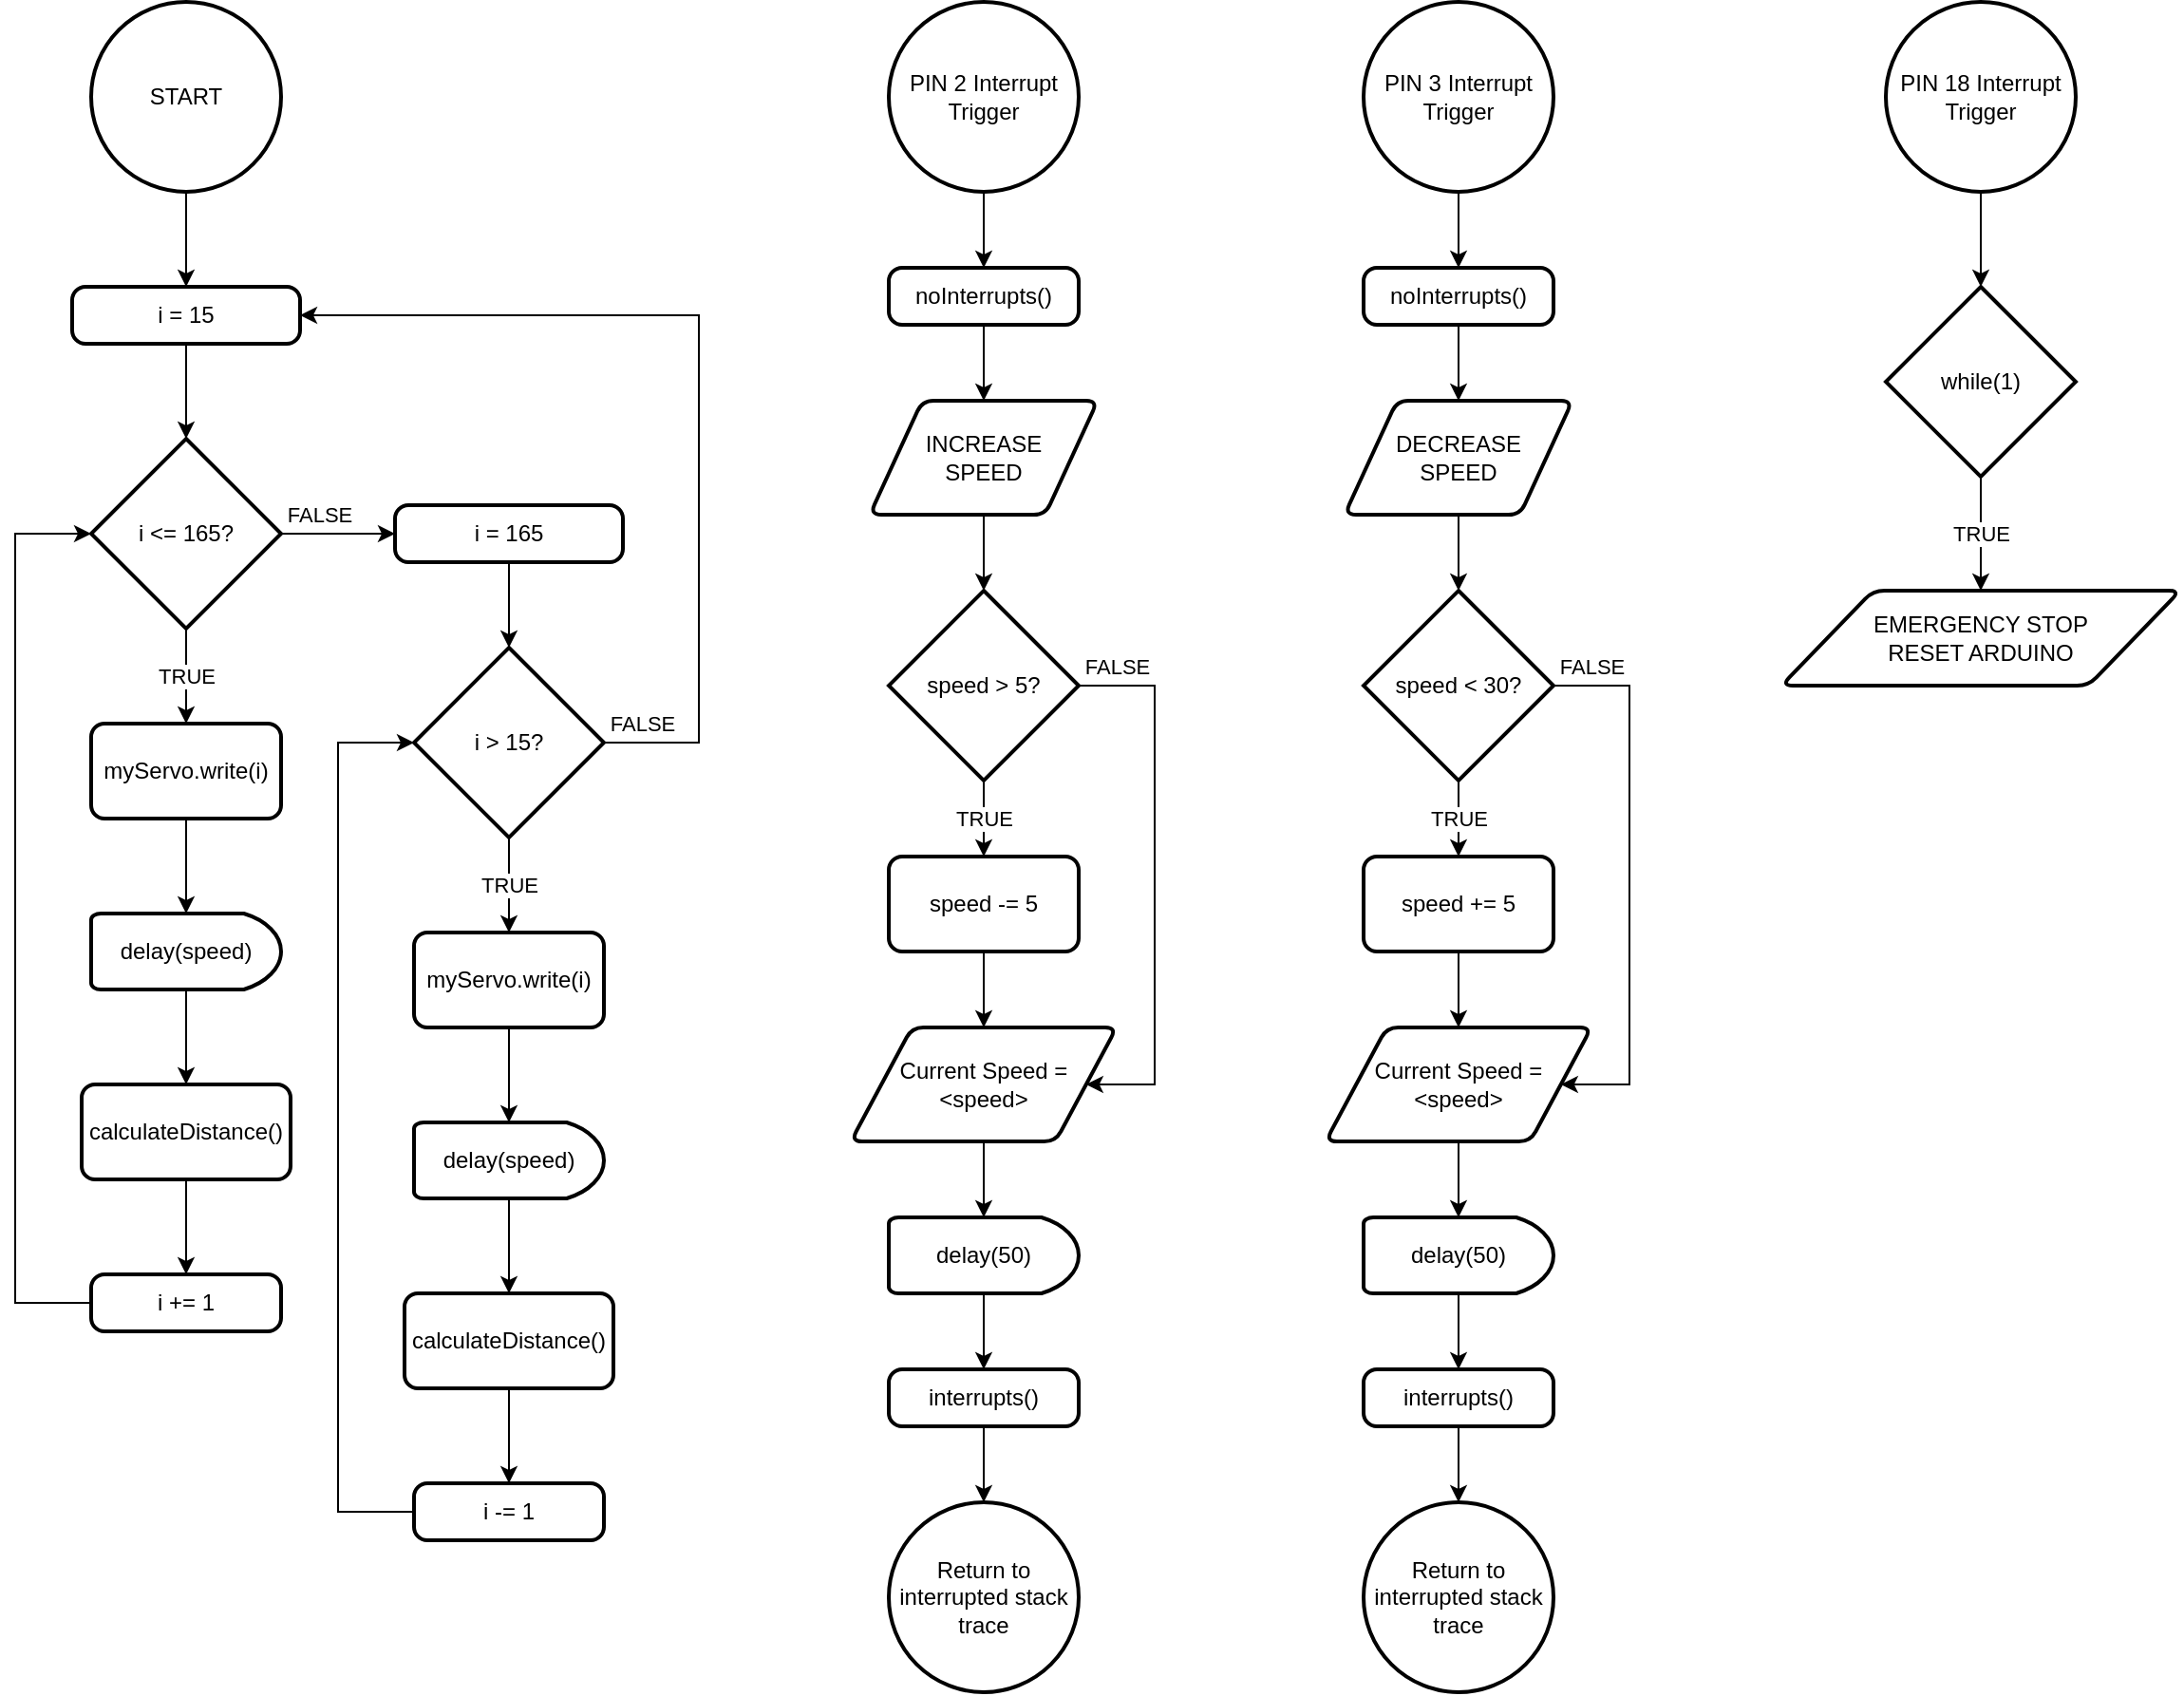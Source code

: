 <mxfile version="22.1.2" type="device">
  <diagram name="Page-1" id="S-rU_XcJzFlwvY9oErRq">
    <mxGraphModel dx="1434" dy="836" grid="1" gridSize="10" guides="1" tooltips="1" connect="1" arrows="1" fold="1" page="1" pageScale="1" pageWidth="850" pageHeight="1100" math="0" shadow="0">
      <root>
        <mxCell id="0" />
        <mxCell id="1" parent="0" />
        <mxCell id="5p9oLUML2Ly9SXRwogxm-4" value="" style="edgeStyle=orthogonalEdgeStyle;rounded=0;orthogonalLoop=1;jettySize=auto;html=1;" edge="1" parent="1" source="5p9oLUML2Ly9SXRwogxm-2" target="5p9oLUML2Ly9SXRwogxm-3">
          <mxGeometry relative="1" as="geometry" />
        </mxCell>
        <mxCell id="5p9oLUML2Ly9SXRwogxm-2" value="START" style="strokeWidth=2;html=1;shape=mxgraph.flowchart.start_2;whiteSpace=wrap;" vertex="1" parent="1">
          <mxGeometry x="320" y="10" width="100" height="100" as="geometry" />
        </mxCell>
        <mxCell id="5p9oLUML2Ly9SXRwogxm-6" value="" style="edgeStyle=orthogonalEdgeStyle;rounded=0;orthogonalLoop=1;jettySize=auto;html=1;" edge="1" parent="1" source="5p9oLUML2Ly9SXRwogxm-3" target="5p9oLUML2Ly9SXRwogxm-5">
          <mxGeometry relative="1" as="geometry" />
        </mxCell>
        <mxCell id="5p9oLUML2Ly9SXRwogxm-3" value="i = 15" style="rounded=1;whiteSpace=wrap;html=1;absoluteArcSize=1;arcSize=14;strokeWidth=2;" vertex="1" parent="1">
          <mxGeometry x="310" y="160" width="120" height="30" as="geometry" />
        </mxCell>
        <mxCell id="5p9oLUML2Ly9SXRwogxm-8" value="TRUE" style="edgeStyle=orthogonalEdgeStyle;rounded=0;orthogonalLoop=1;jettySize=auto;html=1;" edge="1" parent="1" source="5p9oLUML2Ly9SXRwogxm-5" target="5p9oLUML2Ly9SXRwogxm-7">
          <mxGeometry relative="1" as="geometry" />
        </mxCell>
        <mxCell id="5p9oLUML2Ly9SXRwogxm-18" value="FALSE" style="edgeStyle=orthogonalEdgeStyle;rounded=0;orthogonalLoop=1;jettySize=auto;html=1;" edge="1" parent="1" source="5p9oLUML2Ly9SXRwogxm-5" target="5p9oLUML2Ly9SXRwogxm-17">
          <mxGeometry x="-0.333" y="10" relative="1" as="geometry">
            <mxPoint as="offset" />
          </mxGeometry>
        </mxCell>
        <mxCell id="5p9oLUML2Ly9SXRwogxm-5" value="i &amp;lt;= 165?" style="strokeWidth=2;html=1;shape=mxgraph.flowchart.decision;whiteSpace=wrap;" vertex="1" parent="1">
          <mxGeometry x="320" y="240" width="100" height="100" as="geometry" />
        </mxCell>
        <mxCell id="5p9oLUML2Ly9SXRwogxm-10" value="" style="edgeStyle=orthogonalEdgeStyle;rounded=0;orthogonalLoop=1;jettySize=auto;html=1;" edge="1" parent="1" source="5p9oLUML2Ly9SXRwogxm-7" target="5p9oLUML2Ly9SXRwogxm-9">
          <mxGeometry relative="1" as="geometry" />
        </mxCell>
        <mxCell id="5p9oLUML2Ly9SXRwogxm-7" value="myServo.write(i)" style="rounded=1;whiteSpace=wrap;html=1;absoluteArcSize=1;arcSize=14;strokeWidth=2;" vertex="1" parent="1">
          <mxGeometry x="320" y="390" width="100" height="50" as="geometry" />
        </mxCell>
        <mxCell id="5p9oLUML2Ly9SXRwogxm-12" value="" style="edgeStyle=orthogonalEdgeStyle;rounded=0;orthogonalLoop=1;jettySize=auto;html=1;" edge="1" parent="1" source="5p9oLUML2Ly9SXRwogxm-9" target="5p9oLUML2Ly9SXRwogxm-11">
          <mxGeometry relative="1" as="geometry" />
        </mxCell>
        <mxCell id="5p9oLUML2Ly9SXRwogxm-9" value="delay(speed)" style="strokeWidth=2;html=1;shape=mxgraph.flowchart.delay;whiteSpace=wrap;" vertex="1" parent="1">
          <mxGeometry x="320" y="490" width="100" height="40" as="geometry" />
        </mxCell>
        <mxCell id="5p9oLUML2Ly9SXRwogxm-14" value="" style="edgeStyle=orthogonalEdgeStyle;rounded=0;orthogonalLoop=1;jettySize=auto;html=1;" edge="1" parent="1" source="5p9oLUML2Ly9SXRwogxm-11" target="5p9oLUML2Ly9SXRwogxm-13">
          <mxGeometry relative="1" as="geometry" />
        </mxCell>
        <mxCell id="5p9oLUML2Ly9SXRwogxm-11" value="calculateDistance()" style="rounded=1;whiteSpace=wrap;html=1;absoluteArcSize=1;arcSize=14;strokeWidth=2;" vertex="1" parent="1">
          <mxGeometry x="315" y="580" width="110" height="50" as="geometry" />
        </mxCell>
        <mxCell id="5p9oLUML2Ly9SXRwogxm-13" value="i += 1" style="rounded=1;whiteSpace=wrap;html=1;absoluteArcSize=1;arcSize=14;strokeWidth=2;" vertex="1" parent="1">
          <mxGeometry x="320" y="680" width="100" height="30" as="geometry" />
        </mxCell>
        <mxCell id="5p9oLUML2Ly9SXRwogxm-16" style="edgeStyle=orthogonalEdgeStyle;rounded=0;orthogonalLoop=1;jettySize=auto;html=1;entryX=0;entryY=0.5;entryDx=0;entryDy=0;entryPerimeter=0;" edge="1" parent="1" source="5p9oLUML2Ly9SXRwogxm-13" target="5p9oLUML2Ly9SXRwogxm-5">
          <mxGeometry relative="1" as="geometry">
            <Array as="points">
              <mxPoint x="280" y="695" />
              <mxPoint x="280" y="290" />
            </Array>
          </mxGeometry>
        </mxCell>
        <mxCell id="5p9oLUML2Ly9SXRwogxm-35" value="" style="edgeStyle=orthogonalEdgeStyle;rounded=0;orthogonalLoop=1;jettySize=auto;html=1;" edge="1" parent="1" source="5p9oLUML2Ly9SXRwogxm-17" target="5p9oLUML2Ly9SXRwogxm-19">
          <mxGeometry relative="1" as="geometry" />
        </mxCell>
        <mxCell id="5p9oLUML2Ly9SXRwogxm-17" value="i = 165" style="rounded=1;whiteSpace=wrap;html=1;absoluteArcSize=1;arcSize=14;strokeWidth=2;" vertex="1" parent="1">
          <mxGeometry x="480" y="275" width="120" height="30" as="geometry" />
        </mxCell>
        <mxCell id="5p9oLUML2Ly9SXRwogxm-28" value="TRUE" style="edgeStyle=orthogonalEdgeStyle;rounded=0;orthogonalLoop=1;jettySize=auto;html=1;" edge="1" parent="1" source="5p9oLUML2Ly9SXRwogxm-19" target="5p9oLUML2Ly9SXRwogxm-22">
          <mxGeometry relative="1" as="geometry" />
        </mxCell>
        <mxCell id="5p9oLUML2Ly9SXRwogxm-37" value="FALSE" style="edgeStyle=orthogonalEdgeStyle;rounded=0;orthogonalLoop=1;jettySize=auto;html=1;entryX=1;entryY=0.5;entryDx=0;entryDy=0;" edge="1" parent="1" source="5p9oLUML2Ly9SXRwogxm-19" target="5p9oLUML2Ly9SXRwogxm-3">
          <mxGeometry x="-0.917" y="10" relative="1" as="geometry">
            <Array as="points">
              <mxPoint x="640" y="400" />
              <mxPoint x="640" y="175" />
            </Array>
            <mxPoint as="offset" />
          </mxGeometry>
        </mxCell>
        <mxCell id="5p9oLUML2Ly9SXRwogxm-19" value="i &amp;gt; 15?" style="strokeWidth=2;html=1;shape=mxgraph.flowchart.decision;whiteSpace=wrap;" vertex="1" parent="1">
          <mxGeometry x="490" y="350" width="100" height="100" as="geometry" />
        </mxCell>
        <mxCell id="5p9oLUML2Ly9SXRwogxm-21" value="" style="edgeStyle=orthogonalEdgeStyle;rounded=0;orthogonalLoop=1;jettySize=auto;html=1;" edge="1" parent="1" source="5p9oLUML2Ly9SXRwogxm-22" target="5p9oLUML2Ly9SXRwogxm-24">
          <mxGeometry relative="1" as="geometry" />
        </mxCell>
        <mxCell id="5p9oLUML2Ly9SXRwogxm-22" value="myServo.write(i)" style="rounded=1;whiteSpace=wrap;html=1;absoluteArcSize=1;arcSize=14;strokeWidth=2;" vertex="1" parent="1">
          <mxGeometry x="490" y="500" width="100" height="50" as="geometry" />
        </mxCell>
        <mxCell id="5p9oLUML2Ly9SXRwogxm-23" value="" style="edgeStyle=orthogonalEdgeStyle;rounded=0;orthogonalLoop=1;jettySize=auto;html=1;" edge="1" parent="1" source="5p9oLUML2Ly9SXRwogxm-24" target="5p9oLUML2Ly9SXRwogxm-26">
          <mxGeometry relative="1" as="geometry" />
        </mxCell>
        <mxCell id="5p9oLUML2Ly9SXRwogxm-24" value="delay(speed)" style="strokeWidth=2;html=1;shape=mxgraph.flowchart.delay;whiteSpace=wrap;" vertex="1" parent="1">
          <mxGeometry x="490" y="600" width="100" height="40" as="geometry" />
        </mxCell>
        <mxCell id="5p9oLUML2Ly9SXRwogxm-25" value="" style="edgeStyle=orthogonalEdgeStyle;rounded=0;orthogonalLoop=1;jettySize=auto;html=1;" edge="1" parent="1" source="5p9oLUML2Ly9SXRwogxm-26" target="5p9oLUML2Ly9SXRwogxm-27">
          <mxGeometry relative="1" as="geometry" />
        </mxCell>
        <mxCell id="5p9oLUML2Ly9SXRwogxm-26" value="calculateDistance()" style="rounded=1;whiteSpace=wrap;html=1;absoluteArcSize=1;arcSize=14;strokeWidth=2;" vertex="1" parent="1">
          <mxGeometry x="485" y="690" width="110" height="50" as="geometry" />
        </mxCell>
        <mxCell id="5p9oLUML2Ly9SXRwogxm-27" value="i -= 1" style="rounded=1;whiteSpace=wrap;html=1;absoluteArcSize=1;arcSize=14;strokeWidth=2;" vertex="1" parent="1">
          <mxGeometry x="490" y="790" width="100" height="30" as="geometry" />
        </mxCell>
        <mxCell id="5p9oLUML2Ly9SXRwogxm-40" style="edgeStyle=orthogonalEdgeStyle;rounded=0;orthogonalLoop=1;jettySize=auto;html=1;entryX=0.5;entryY=0;entryDx=0;entryDy=0;" edge="1" parent="1" source="5p9oLUML2Ly9SXRwogxm-30" target="5p9oLUML2Ly9SXRwogxm-32">
          <mxGeometry relative="1" as="geometry" />
        </mxCell>
        <mxCell id="5p9oLUML2Ly9SXRwogxm-30" value="PIN 2 Interrupt Trigger" style="strokeWidth=2;html=1;shape=mxgraph.flowchart.start_2;whiteSpace=wrap;" vertex="1" parent="1">
          <mxGeometry x="740" y="10" width="100" height="100" as="geometry" />
        </mxCell>
        <mxCell id="5p9oLUML2Ly9SXRwogxm-41" style="edgeStyle=orthogonalEdgeStyle;rounded=0;orthogonalLoop=1;jettySize=auto;html=1;entryX=0.5;entryY=0;entryDx=0;entryDy=0;" edge="1" parent="1" source="5p9oLUML2Ly9SXRwogxm-32" target="5p9oLUML2Ly9SXRwogxm-34">
          <mxGeometry relative="1" as="geometry" />
        </mxCell>
        <mxCell id="5p9oLUML2Ly9SXRwogxm-32" value="noInterrupts()" style="rounded=1;whiteSpace=wrap;html=1;absoluteArcSize=1;arcSize=14;strokeWidth=2;" vertex="1" parent="1">
          <mxGeometry x="740" y="150" width="100" height="30" as="geometry" />
        </mxCell>
        <mxCell id="5p9oLUML2Ly9SXRwogxm-44" value="TRUE" style="edgeStyle=orthogonalEdgeStyle;rounded=0;orthogonalLoop=1;jettySize=auto;html=1;" edge="1" parent="1" source="5p9oLUML2Ly9SXRwogxm-33" target="5p9oLUML2Ly9SXRwogxm-43">
          <mxGeometry relative="1" as="geometry" />
        </mxCell>
        <mxCell id="5p9oLUML2Ly9SXRwogxm-47" value="FALSE" style="edgeStyle=orthogonalEdgeStyle;rounded=0;orthogonalLoop=1;jettySize=auto;html=1;entryX=1;entryY=0.5;entryDx=0;entryDy=0;" edge="1" parent="1" source="5p9oLUML2Ly9SXRwogxm-33" target="5p9oLUML2Ly9SXRwogxm-45">
          <mxGeometry x="-0.862" y="10" relative="1" as="geometry">
            <Array as="points">
              <mxPoint x="880" y="370" />
              <mxPoint x="880" y="580" />
            </Array>
            <mxPoint as="offset" />
          </mxGeometry>
        </mxCell>
        <mxCell id="5p9oLUML2Ly9SXRwogxm-33" value="speed &amp;gt; 5?" style="strokeWidth=2;html=1;shape=mxgraph.flowchart.decision;whiteSpace=wrap;" vertex="1" parent="1">
          <mxGeometry x="740" y="320" width="100" height="100" as="geometry" />
        </mxCell>
        <mxCell id="5p9oLUML2Ly9SXRwogxm-34" value="INCREASE &lt;br&gt;SPEED" style="shape=parallelogram;html=1;strokeWidth=2;perimeter=parallelogramPerimeter;whiteSpace=wrap;rounded=1;arcSize=12;size=0.23;" vertex="1" parent="1">
          <mxGeometry x="730" y="220" width="120" height="60" as="geometry" />
        </mxCell>
        <mxCell id="5p9oLUML2Ly9SXRwogxm-36" style="edgeStyle=orthogonalEdgeStyle;rounded=0;orthogonalLoop=1;jettySize=auto;html=1;entryX=0;entryY=0.5;entryDx=0;entryDy=0;entryPerimeter=0;" edge="1" parent="1" source="5p9oLUML2Ly9SXRwogxm-27" target="5p9oLUML2Ly9SXRwogxm-19">
          <mxGeometry relative="1" as="geometry">
            <Array as="points">
              <mxPoint x="450" y="805" />
              <mxPoint x="450" y="400" />
            </Array>
          </mxGeometry>
        </mxCell>
        <mxCell id="5p9oLUML2Ly9SXRwogxm-42" style="edgeStyle=orthogonalEdgeStyle;rounded=0;orthogonalLoop=1;jettySize=auto;html=1;entryX=0.5;entryY=0;entryDx=0;entryDy=0;entryPerimeter=0;" edge="1" parent="1" source="5p9oLUML2Ly9SXRwogxm-34" target="5p9oLUML2Ly9SXRwogxm-33">
          <mxGeometry relative="1" as="geometry" />
        </mxCell>
        <mxCell id="5p9oLUML2Ly9SXRwogxm-46" value="" style="edgeStyle=orthogonalEdgeStyle;rounded=0;orthogonalLoop=1;jettySize=auto;html=1;" edge="1" parent="1" source="5p9oLUML2Ly9SXRwogxm-43" target="5p9oLUML2Ly9SXRwogxm-45">
          <mxGeometry relative="1" as="geometry" />
        </mxCell>
        <mxCell id="5p9oLUML2Ly9SXRwogxm-43" value="speed -= 5" style="rounded=1;whiteSpace=wrap;html=1;absoluteArcSize=1;arcSize=14;strokeWidth=2;" vertex="1" parent="1">
          <mxGeometry x="740" y="460" width="100" height="50" as="geometry" />
        </mxCell>
        <mxCell id="5p9oLUML2Ly9SXRwogxm-49" value="" style="edgeStyle=orthogonalEdgeStyle;rounded=0;orthogonalLoop=1;jettySize=auto;html=1;" edge="1" parent="1" source="5p9oLUML2Ly9SXRwogxm-45" target="5p9oLUML2Ly9SXRwogxm-48">
          <mxGeometry relative="1" as="geometry" />
        </mxCell>
        <mxCell id="5p9oLUML2Ly9SXRwogxm-45" value="Current Speed = &amp;lt;speed&amp;gt;" style="shape=parallelogram;html=1;strokeWidth=2;perimeter=parallelogramPerimeter;whiteSpace=wrap;rounded=1;arcSize=12;size=0.23;" vertex="1" parent="1">
          <mxGeometry x="720" y="550" width="140" height="60" as="geometry" />
        </mxCell>
        <mxCell id="5p9oLUML2Ly9SXRwogxm-51" value="" style="edgeStyle=orthogonalEdgeStyle;rounded=0;orthogonalLoop=1;jettySize=auto;html=1;" edge="1" parent="1" source="5p9oLUML2Ly9SXRwogxm-48" target="5p9oLUML2Ly9SXRwogxm-50">
          <mxGeometry relative="1" as="geometry" />
        </mxCell>
        <mxCell id="5p9oLUML2Ly9SXRwogxm-48" value="delay(50)" style="strokeWidth=2;html=1;shape=mxgraph.flowchart.delay;whiteSpace=wrap;" vertex="1" parent="1">
          <mxGeometry x="740" y="650" width="100" height="40" as="geometry" />
        </mxCell>
        <mxCell id="5p9oLUML2Ly9SXRwogxm-53" value="" style="edgeStyle=orthogonalEdgeStyle;rounded=0;orthogonalLoop=1;jettySize=auto;html=1;" edge="1" parent="1" source="5p9oLUML2Ly9SXRwogxm-50" target="5p9oLUML2Ly9SXRwogxm-52">
          <mxGeometry relative="1" as="geometry" />
        </mxCell>
        <mxCell id="5p9oLUML2Ly9SXRwogxm-50" value="interrupts()" style="rounded=1;whiteSpace=wrap;html=1;absoluteArcSize=1;arcSize=14;strokeWidth=2;" vertex="1" parent="1">
          <mxGeometry x="740" y="730" width="100" height="30" as="geometry" />
        </mxCell>
        <mxCell id="5p9oLUML2Ly9SXRwogxm-52" value="Return to interrupted stack trace" style="strokeWidth=2;html=1;shape=mxgraph.flowchart.start_2;whiteSpace=wrap;" vertex="1" parent="1">
          <mxGeometry x="740" y="800" width="100" height="100" as="geometry" />
        </mxCell>
        <mxCell id="5p9oLUML2Ly9SXRwogxm-54" style="edgeStyle=orthogonalEdgeStyle;rounded=0;orthogonalLoop=1;jettySize=auto;html=1;entryX=0.5;entryY=0;entryDx=0;entryDy=0;" edge="1" parent="1" source="5p9oLUML2Ly9SXRwogxm-55" target="5p9oLUML2Ly9SXRwogxm-57">
          <mxGeometry relative="1" as="geometry" />
        </mxCell>
        <mxCell id="5p9oLUML2Ly9SXRwogxm-55" value="PIN 3 Interrupt Trigger" style="strokeWidth=2;html=1;shape=mxgraph.flowchart.start_2;whiteSpace=wrap;" vertex="1" parent="1">
          <mxGeometry x="990" y="10" width="100" height="100" as="geometry" />
        </mxCell>
        <mxCell id="5p9oLUML2Ly9SXRwogxm-56" style="edgeStyle=orthogonalEdgeStyle;rounded=0;orthogonalLoop=1;jettySize=auto;html=1;entryX=0.5;entryY=0;entryDx=0;entryDy=0;" edge="1" parent="1" source="5p9oLUML2Ly9SXRwogxm-57" target="5p9oLUML2Ly9SXRwogxm-61">
          <mxGeometry relative="1" as="geometry" />
        </mxCell>
        <mxCell id="5p9oLUML2Ly9SXRwogxm-57" value="noInterrupts()" style="rounded=1;whiteSpace=wrap;html=1;absoluteArcSize=1;arcSize=14;strokeWidth=2;" vertex="1" parent="1">
          <mxGeometry x="990" y="150" width="100" height="30" as="geometry" />
        </mxCell>
        <mxCell id="5p9oLUML2Ly9SXRwogxm-58" value="TRUE" style="edgeStyle=orthogonalEdgeStyle;rounded=0;orthogonalLoop=1;jettySize=auto;html=1;" edge="1" parent="1" source="5p9oLUML2Ly9SXRwogxm-60" target="5p9oLUML2Ly9SXRwogxm-64">
          <mxGeometry relative="1" as="geometry" />
        </mxCell>
        <mxCell id="5p9oLUML2Ly9SXRwogxm-59" value="FALSE" style="edgeStyle=orthogonalEdgeStyle;rounded=0;orthogonalLoop=1;jettySize=auto;html=1;entryX=1;entryY=0.5;entryDx=0;entryDy=0;" edge="1" parent="1" source="5p9oLUML2Ly9SXRwogxm-60" target="5p9oLUML2Ly9SXRwogxm-66">
          <mxGeometry x="-0.862" y="10" relative="1" as="geometry">
            <Array as="points">
              <mxPoint x="1130" y="370" />
              <mxPoint x="1130" y="580" />
            </Array>
            <mxPoint as="offset" />
          </mxGeometry>
        </mxCell>
        <mxCell id="5p9oLUML2Ly9SXRwogxm-60" value="speed &amp;lt; 30?" style="strokeWidth=2;html=1;shape=mxgraph.flowchart.decision;whiteSpace=wrap;" vertex="1" parent="1">
          <mxGeometry x="990" y="320" width="100" height="100" as="geometry" />
        </mxCell>
        <mxCell id="5p9oLUML2Ly9SXRwogxm-61" value="DECREASE &lt;br&gt;SPEED" style="shape=parallelogram;html=1;strokeWidth=2;perimeter=parallelogramPerimeter;whiteSpace=wrap;rounded=1;arcSize=12;size=0.23;" vertex="1" parent="1">
          <mxGeometry x="980" y="220" width="120" height="60" as="geometry" />
        </mxCell>
        <mxCell id="5p9oLUML2Ly9SXRwogxm-62" style="edgeStyle=orthogonalEdgeStyle;rounded=0;orthogonalLoop=1;jettySize=auto;html=1;entryX=0.5;entryY=0;entryDx=0;entryDy=0;entryPerimeter=0;" edge="1" parent="1" source="5p9oLUML2Ly9SXRwogxm-61" target="5p9oLUML2Ly9SXRwogxm-60">
          <mxGeometry relative="1" as="geometry" />
        </mxCell>
        <mxCell id="5p9oLUML2Ly9SXRwogxm-63" value="" style="edgeStyle=orthogonalEdgeStyle;rounded=0;orthogonalLoop=1;jettySize=auto;html=1;" edge="1" parent="1" source="5p9oLUML2Ly9SXRwogxm-64" target="5p9oLUML2Ly9SXRwogxm-66">
          <mxGeometry relative="1" as="geometry" />
        </mxCell>
        <mxCell id="5p9oLUML2Ly9SXRwogxm-64" value="speed += 5" style="rounded=1;whiteSpace=wrap;html=1;absoluteArcSize=1;arcSize=14;strokeWidth=2;" vertex="1" parent="1">
          <mxGeometry x="990" y="460" width="100" height="50" as="geometry" />
        </mxCell>
        <mxCell id="5p9oLUML2Ly9SXRwogxm-65" value="" style="edgeStyle=orthogonalEdgeStyle;rounded=0;orthogonalLoop=1;jettySize=auto;html=1;" edge="1" parent="1" source="5p9oLUML2Ly9SXRwogxm-66" target="5p9oLUML2Ly9SXRwogxm-68">
          <mxGeometry relative="1" as="geometry" />
        </mxCell>
        <mxCell id="5p9oLUML2Ly9SXRwogxm-66" value="Current Speed = &amp;lt;speed&amp;gt;" style="shape=parallelogram;html=1;strokeWidth=2;perimeter=parallelogramPerimeter;whiteSpace=wrap;rounded=1;arcSize=12;size=0.23;" vertex="1" parent="1">
          <mxGeometry x="970" y="550" width="140" height="60" as="geometry" />
        </mxCell>
        <mxCell id="5p9oLUML2Ly9SXRwogxm-67" value="" style="edgeStyle=orthogonalEdgeStyle;rounded=0;orthogonalLoop=1;jettySize=auto;html=1;" edge="1" parent="1" source="5p9oLUML2Ly9SXRwogxm-68" target="5p9oLUML2Ly9SXRwogxm-70">
          <mxGeometry relative="1" as="geometry" />
        </mxCell>
        <mxCell id="5p9oLUML2Ly9SXRwogxm-68" value="delay(50)" style="strokeWidth=2;html=1;shape=mxgraph.flowchart.delay;whiteSpace=wrap;" vertex="1" parent="1">
          <mxGeometry x="990" y="650" width="100" height="40" as="geometry" />
        </mxCell>
        <mxCell id="5p9oLUML2Ly9SXRwogxm-69" value="" style="edgeStyle=orthogonalEdgeStyle;rounded=0;orthogonalLoop=1;jettySize=auto;html=1;" edge="1" parent="1" source="5p9oLUML2Ly9SXRwogxm-70" target="5p9oLUML2Ly9SXRwogxm-71">
          <mxGeometry relative="1" as="geometry" />
        </mxCell>
        <mxCell id="5p9oLUML2Ly9SXRwogxm-70" value="interrupts()" style="rounded=1;whiteSpace=wrap;html=1;absoluteArcSize=1;arcSize=14;strokeWidth=2;" vertex="1" parent="1">
          <mxGeometry x="990" y="730" width="100" height="30" as="geometry" />
        </mxCell>
        <mxCell id="5p9oLUML2Ly9SXRwogxm-71" value="Return to interrupted stack trace" style="strokeWidth=2;html=1;shape=mxgraph.flowchart.start_2;whiteSpace=wrap;" vertex="1" parent="1">
          <mxGeometry x="990" y="800" width="100" height="100" as="geometry" />
        </mxCell>
        <mxCell id="5p9oLUML2Ly9SXRwogxm-90" style="edgeStyle=orthogonalEdgeStyle;rounded=0;orthogonalLoop=1;jettySize=auto;html=1;" edge="1" parent="1" source="5p9oLUML2Ly9SXRwogxm-73" target="5p9oLUML2Ly9SXRwogxm-78">
          <mxGeometry relative="1" as="geometry" />
        </mxCell>
        <mxCell id="5p9oLUML2Ly9SXRwogxm-73" value="PIN 18 Interrupt Trigger" style="strokeWidth=2;html=1;shape=mxgraph.flowchart.start_2;whiteSpace=wrap;" vertex="1" parent="1">
          <mxGeometry x="1265" y="10" width="100" height="100" as="geometry" />
        </mxCell>
        <mxCell id="5p9oLUML2Ly9SXRwogxm-76" value="TRUE" style="edgeStyle=orthogonalEdgeStyle;rounded=0;orthogonalLoop=1;jettySize=auto;html=1;entryX=0.5;entryY=0;entryDx=0;entryDy=0;" edge="1" parent="1" source="5p9oLUML2Ly9SXRwogxm-78" target="5p9oLUML2Ly9SXRwogxm-84">
          <mxGeometry relative="1" as="geometry">
            <mxPoint x="1310" y="300" as="targetPoint" />
          </mxGeometry>
        </mxCell>
        <mxCell id="5p9oLUML2Ly9SXRwogxm-78" value="while(1)" style="strokeWidth=2;html=1;shape=mxgraph.flowchart.decision;whiteSpace=wrap;" vertex="1" parent="1">
          <mxGeometry x="1265" y="160" width="100" height="100" as="geometry" />
        </mxCell>
        <mxCell id="5p9oLUML2Ly9SXRwogxm-84" value="EMERGENCY STOP &lt;br&gt;RESET ARDUINO" style="shape=parallelogram;html=1;strokeWidth=2;perimeter=parallelogramPerimeter;whiteSpace=wrap;rounded=1;arcSize=12;size=0.23;" vertex="1" parent="1">
          <mxGeometry x="1210" y="320" width="210" height="50" as="geometry" />
        </mxCell>
      </root>
    </mxGraphModel>
  </diagram>
</mxfile>
